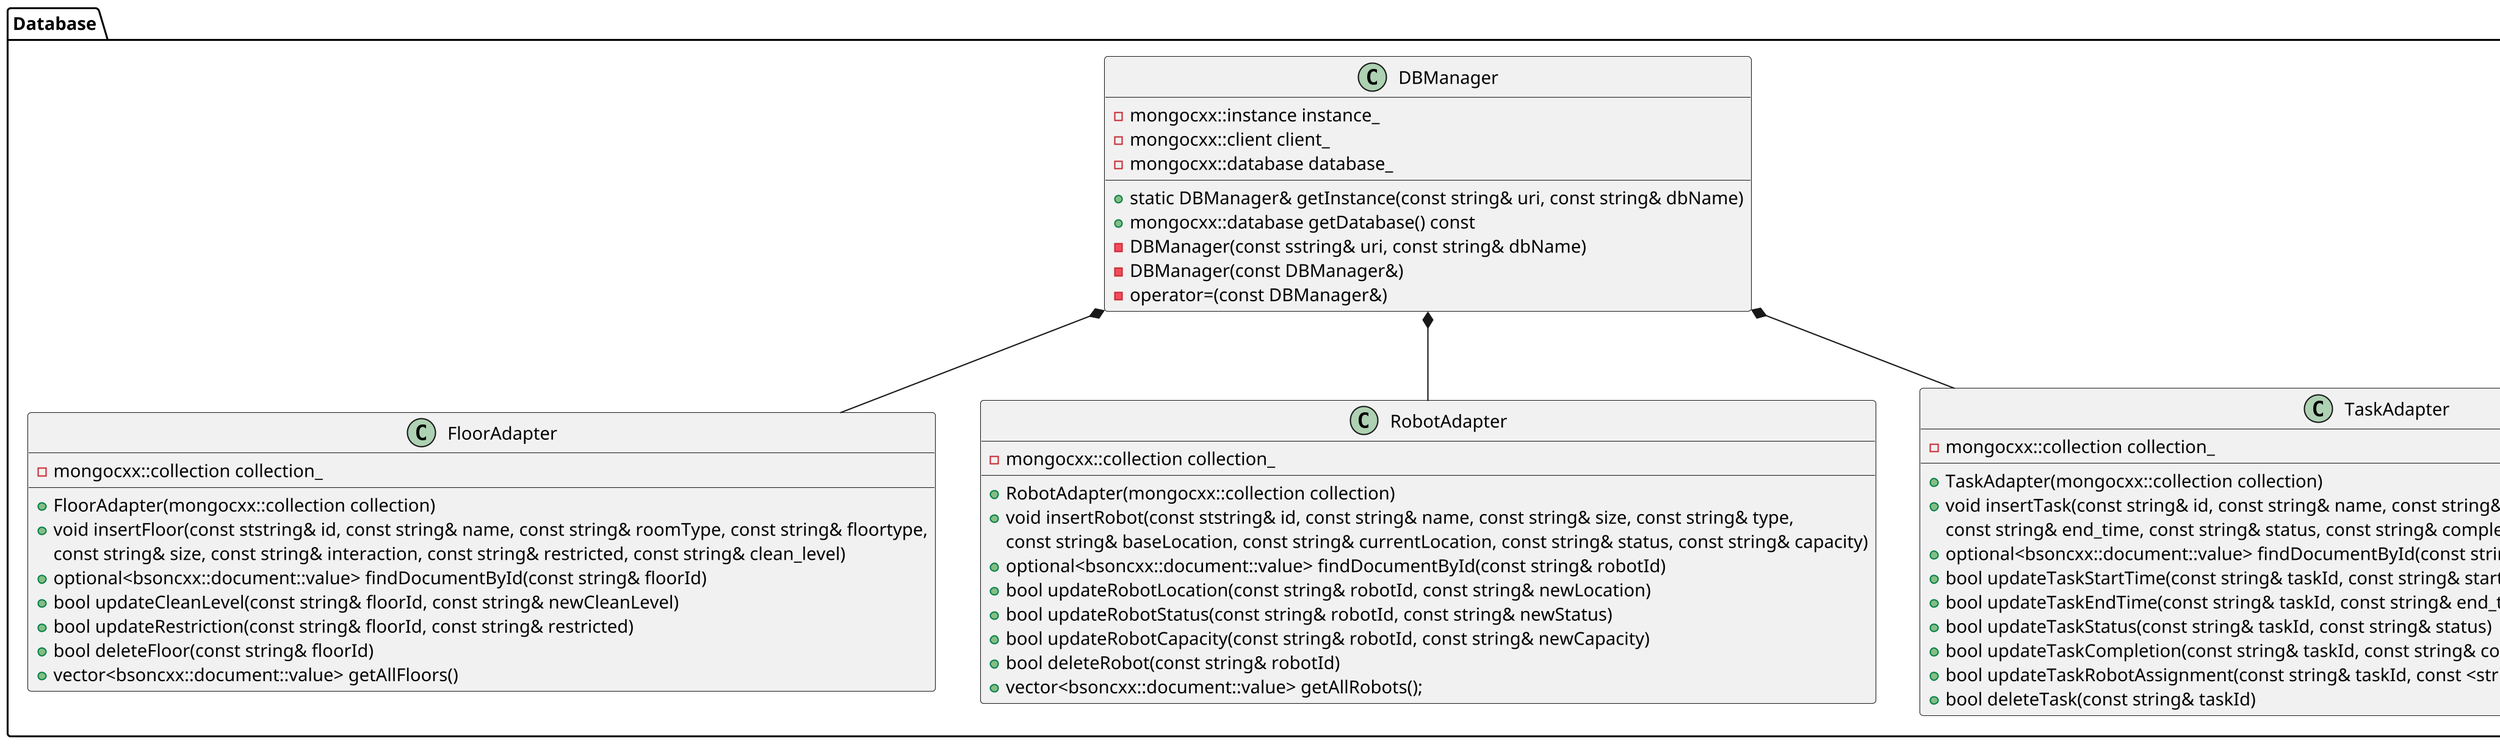 @startuml Database
skinparam dpi 200
skinparam DefaultFontName Inconsolata
' To produce the UML png
package Database {
    class DBManager {
        + static DBManager& getInstance(const string& uri, const string& dbName)
        + mongocxx::database getDatabase() const
        - mongocxx::instance instance_
        - mongocxx::client client_
        - mongocxx::database database_
        - DBManager(const sstring& uri, const string& dbName)
        - DBManager(const DBManager&)
        - operator=(const DBManager&)
    }
    class FloorAdapter{
        + FloorAdapter(mongocxx::collection collection)
        + void insertFloor(const ststring& id, const string& name, const string& roomType, const string& floortype, \
            
            const string& size, const string& interaction, const string& restricted, const string& clean_level)
        + optional<bsoncxx::document::value> findDocumentById(const string& floorId)
        + bool updateCleanLevel(const string& floorId, const string& newCleanLevel)
        + bool updateRestriction(const string& floorId, const string& restricted)
        + bool deleteFloor(const string& floorId)
        + vector<bsoncxx::document::value> getAllFloors()
        - mongocxx::collection collection_
    }
    class RobotAdapter {
        + RobotAdapter(mongocxx::collection collection)
        + void insertRobot(const ststring& id, const string& name, const string& size, const string& type, \
        
            const string& baseLocation, const string& currentLocation, const string& status, const string& capacity)
        + optional<bsoncxx::document::value> findDocumentById(const string& robotId)
        + bool updateRobotLocation(const string& robotId, const string& newLocation)
        + bool updateRobotStatus(const string& robotId, const string& newStatus)
        + bool updateRobotCapacity(const string& robotId, const string& newCapacity)
        + bool deleteRobot(const string& robotId)
        + vector<bsoncxx::document::value> getAllRobots();
        - mongocxx::collection collection_

    } 
    class TaskAdapter {
        + TaskAdapter(mongocxx::collection collection)
        + void insertTask(const string& id, const string& name, const string& description, const string& start_time, \
            
            const string& end_time, const string& status, const string& completion, const <string>& assigned_robots)
        + optional<bsoncxx::document::value> findDocumentById(const string& taskId)
        + bool updateTaskStartTime(const string& taskId, const string& start_time)
        + bool updateTaskEndTime(const string& taskId, const string& end_time)
        + bool updateTaskStatus(const string& taskId, const string& status)
        + bool updateTaskCompletion(const string& taskId, const string& completion)
        + bool updateTaskRobotAssignment(const string& taskId, const <string>& assigned_robots)
        + bool deleteTask(const string& taskId)
        - mongocxx::collection collection_
    }

    DBManager *-- FloorAdapter 
    DBManager *-- RobotAdapter 
    DBManager *-- TaskAdapter 

}

@enduml
